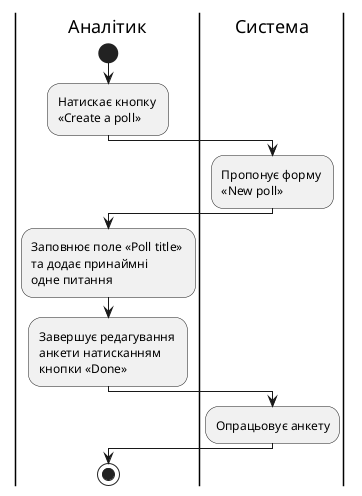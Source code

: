@startuml

    |Аналітик|
    start
    :Натискає кнопку \n«Create a poll»;
    |Система|
    :Пропонує форму \n«New poll»;
    |Аналітик|
    :Заповнює поле «Poll title» \nта додає принаймні \nодне питання;
    :Завершує редагування \nанкети натисканням \nкнопки «Done»;
    |Система|
    :Опрацьовує анкету;
    |Аналітик|
    stop

@enduml
